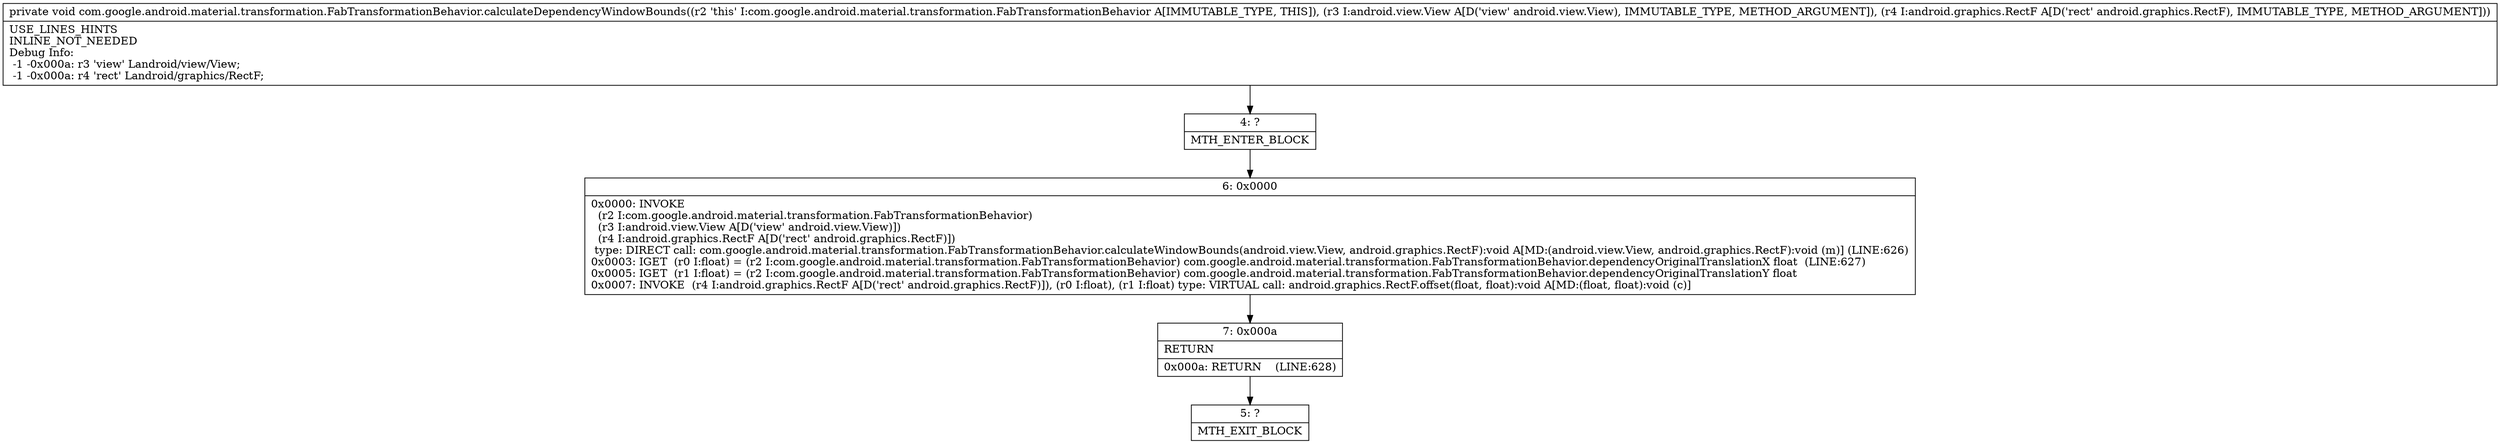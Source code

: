 digraph "CFG forcom.google.android.material.transformation.FabTransformationBehavior.calculateDependencyWindowBounds(Landroid\/view\/View;Landroid\/graphics\/RectF;)V" {
Node_4 [shape=record,label="{4\:\ ?|MTH_ENTER_BLOCK\l}"];
Node_6 [shape=record,label="{6\:\ 0x0000|0x0000: INVOKE  \l  (r2 I:com.google.android.material.transformation.FabTransformationBehavior)\l  (r3 I:android.view.View A[D('view' android.view.View)])\l  (r4 I:android.graphics.RectF A[D('rect' android.graphics.RectF)])\l type: DIRECT call: com.google.android.material.transformation.FabTransformationBehavior.calculateWindowBounds(android.view.View, android.graphics.RectF):void A[MD:(android.view.View, android.graphics.RectF):void (m)] (LINE:626)\l0x0003: IGET  (r0 I:float) = (r2 I:com.google.android.material.transformation.FabTransformationBehavior) com.google.android.material.transformation.FabTransformationBehavior.dependencyOriginalTranslationX float  (LINE:627)\l0x0005: IGET  (r1 I:float) = (r2 I:com.google.android.material.transformation.FabTransformationBehavior) com.google.android.material.transformation.FabTransformationBehavior.dependencyOriginalTranslationY float \l0x0007: INVOKE  (r4 I:android.graphics.RectF A[D('rect' android.graphics.RectF)]), (r0 I:float), (r1 I:float) type: VIRTUAL call: android.graphics.RectF.offset(float, float):void A[MD:(float, float):void (c)]\l}"];
Node_7 [shape=record,label="{7\:\ 0x000a|RETURN\l|0x000a: RETURN    (LINE:628)\l}"];
Node_5 [shape=record,label="{5\:\ ?|MTH_EXIT_BLOCK\l}"];
MethodNode[shape=record,label="{private void com.google.android.material.transformation.FabTransformationBehavior.calculateDependencyWindowBounds((r2 'this' I:com.google.android.material.transformation.FabTransformationBehavior A[IMMUTABLE_TYPE, THIS]), (r3 I:android.view.View A[D('view' android.view.View), IMMUTABLE_TYPE, METHOD_ARGUMENT]), (r4 I:android.graphics.RectF A[D('rect' android.graphics.RectF), IMMUTABLE_TYPE, METHOD_ARGUMENT]))  | USE_LINES_HINTS\lINLINE_NOT_NEEDED\lDebug Info:\l  \-1 \-0x000a: r3 'view' Landroid\/view\/View;\l  \-1 \-0x000a: r4 'rect' Landroid\/graphics\/RectF;\l}"];
MethodNode -> Node_4;Node_4 -> Node_6;
Node_6 -> Node_7;
Node_7 -> Node_5;
}

